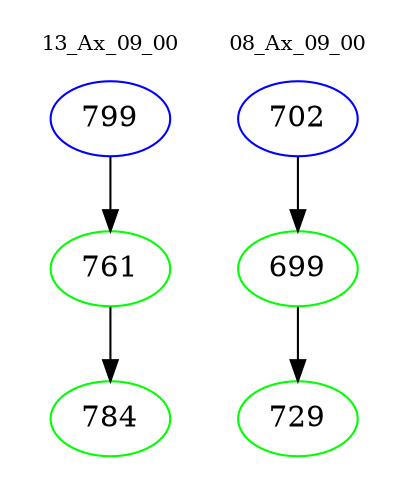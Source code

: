 digraph{
subgraph cluster_0 {
color = white
label = "13_Ax_09_00";
fontsize=10;
T0_799 [label="799", color="blue"]
T0_799 -> T0_761 [color="black"]
T0_761 [label="761", color="green"]
T0_761 -> T0_784 [color="black"]
T0_784 [label="784", color="green"]
}
subgraph cluster_1 {
color = white
label = "08_Ax_09_00";
fontsize=10;
T1_702 [label="702", color="blue"]
T1_702 -> T1_699 [color="black"]
T1_699 [label="699", color="green"]
T1_699 -> T1_729 [color="black"]
T1_729 [label="729", color="green"]
}
}
